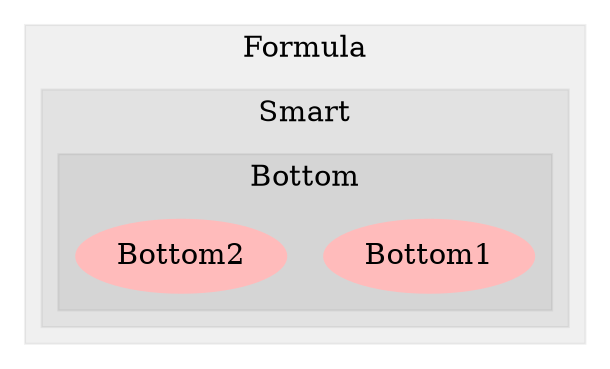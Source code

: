 digraph G {
size="6,4";
ratio="fill";
subgraph cluster_0 {
label="Formula";
color="#0000000F";
style="filled";
subgraph cluster_1 {
label="Smart";
color="#0000000F";
style="filled";
subgraph cluster_2 {
label="Bottom";
color="#0000000F";
style="filled";
u0[label="Bottom1",style="filled",fillcolor="#ffbbbb",penwidth="0"];
u1[label="Bottom2",style="filled",fillcolor="#ffbbbb",penwidth="0"];

}

}

}

}
